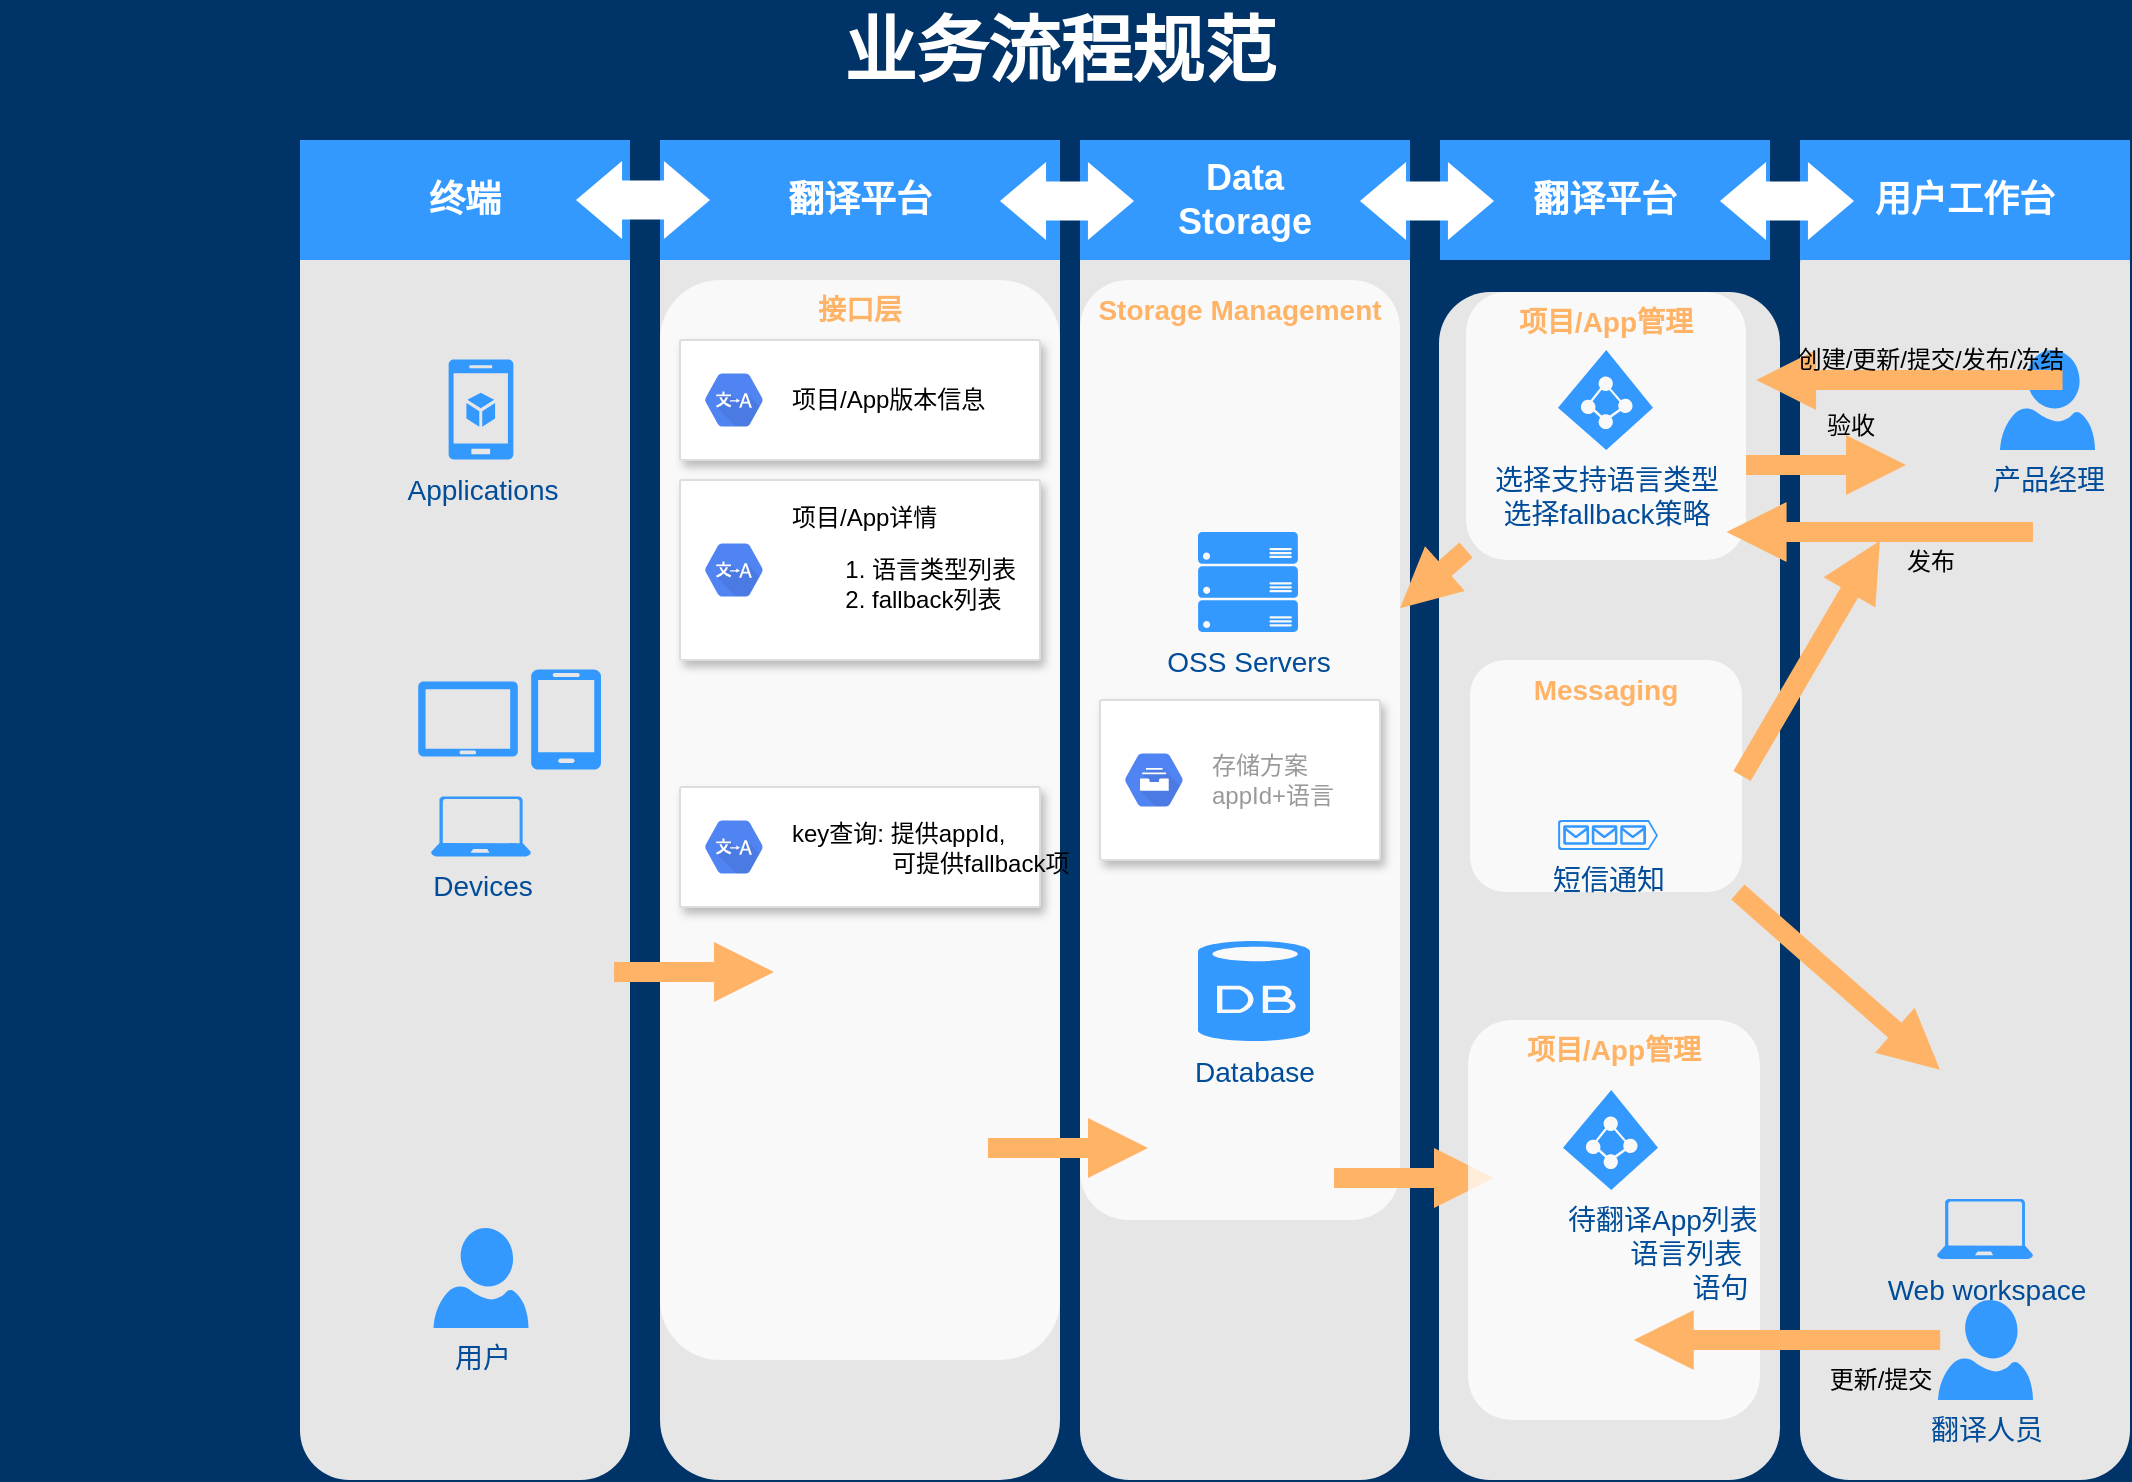 <mxfile version="15.6.8" type="github">
  <diagram id="6a731a19-8d31-9384-78a2-239565b7b9f0" name="Page-1">
    <mxGraphModel dx="1234" dy="517" grid="1" gridSize="10" guides="1" tooltips="1" connect="1" arrows="1" fold="1" page="1" pageScale="1" pageWidth="1169" pageHeight="827" background="#003469" math="0" shadow="0">
      <root>
        <mxCell id="0" />
        <mxCell id="1" parent="0" />
        <mxCell id="2019" value="" style="rounded=1;whiteSpace=wrap;html=1;dashed=1;strokeColor=none;strokeWidth=2;fillColor=#E6E6E6;fontFamily=Verdana;fontSize=12;fontColor=#00BEF2" parent="1" vertex="1">
          <mxGeometry x="190" y="120" width="165" height="670" as="geometry" />
        </mxCell>
        <mxCell id="2021" value="" style="rounded=1;whiteSpace=wrap;html=1;dashed=1;strokeColor=none;strokeWidth=2;fillColor=#E6E6E6;fontFamily=Verdana;fontSize=12;fontColor=#00BEF2" parent="1" vertex="1">
          <mxGeometry x="370" y="120" width="200" height="670" as="geometry" />
        </mxCell>
        <mxCell id="2022" value="" style="rounded=1;whiteSpace=wrap;html=1;dashed=1;strokeColor=none;strokeWidth=2;fillColor=#E6E6E6;fontFamily=Verdana;fontSize=12;fontColor=#00BEF2" parent="1" vertex="1">
          <mxGeometry x="580" y="120" width="165" height="670" as="geometry" />
        </mxCell>
        <mxCell id="2023" value="" style="rounded=1;whiteSpace=wrap;html=1;dashed=1;strokeColor=none;strokeWidth=2;fillColor=#E6E6E6;fontFamily=Verdana;fontSize=12;fontColor=#00BEF2" parent="1" vertex="1">
          <mxGeometry x="759.5" y="196" width="170.5" height="594" as="geometry" />
        </mxCell>
        <mxCell id="2024" value="" style="rounded=1;whiteSpace=wrap;html=1;dashed=1;strokeColor=none;strokeWidth=2;fillColor=#E6E6E6;fontFamily=Verdana;fontSize=12;fontColor=#00BEF2" parent="1" vertex="1">
          <mxGeometry x="940" y="157" width="165" height="633" as="geometry" />
        </mxCell>
        <mxCell id="2025" value="终端" style="whiteSpace=wrap;html=1;dashed=1;strokeColor=none;strokeWidth=2;fillColor=#3399FF;fontFamily=Helvetica;fontSize=18;fontColor=#FFFFFF;fontStyle=1" parent="1" vertex="1">
          <mxGeometry x="190" y="120" width="165" height="60" as="geometry" />
        </mxCell>
        <mxCell id="2027" value="翻译平台" style="whiteSpace=wrap;html=1;dashed=1;strokeColor=none;strokeWidth=2;fillColor=#3399FF;fontFamily=Helvetica;fontSize=18;fontColor=#FFFFFF;fontStyle=1" parent="1" vertex="1">
          <mxGeometry x="370" y="120" width="200" height="60" as="geometry" />
        </mxCell>
        <mxCell id="2028" value="Data&lt;div&gt;Storage&lt;/div&gt;" style="whiteSpace=wrap;html=1;dashed=1;strokeColor=none;strokeWidth=2;fillColor=#3399FF;fontFamily=Helvetica;fontSize=18;fontColor=#FFFFFF;fontStyle=1" parent="1" vertex="1">
          <mxGeometry x="580" y="120" width="165" height="60" as="geometry" />
        </mxCell>
        <mxCell id="2029" value="翻译平台" style="whiteSpace=wrap;html=1;dashed=1;strokeColor=none;strokeWidth=2;fillColor=#3399FF;fontFamily=Helvetica;fontSize=18;fontColor=#FFFFFF;fontStyle=1" parent="1" vertex="1">
          <mxGeometry x="760" y="120" width="165" height="60" as="geometry" />
        </mxCell>
        <mxCell id="2030" value="用户工作台" style="whiteSpace=wrap;html=1;dashed=1;strokeColor=none;strokeWidth=2;fillColor=#3399FF;fontFamily=Helvetica;fontSize=18;fontColor=#FFFFFF;fontStyle=1" parent="1" vertex="1">
          <mxGeometry x="940" y="120" width="165" height="60" as="geometry" />
        </mxCell>
        <mxCell id="2032" value="" style="shape=mxgraph.arrows.two_way_arrow_horizontal;html=1;verticalLabelPosition=bottom;verticalAlign=top;strokeWidth=2;strokeColor=none;dashed=1;fillColor=#FFFFFF;fontFamily=Verdana;fontSize=12;fontColor=#00BEF2" parent="1" vertex="1">
          <mxGeometry x="328" y="130.5" width="67" height="39" as="geometry" />
        </mxCell>
        <mxCell id="2033" value="" style="shape=mxgraph.arrows.two_way_arrow_horizontal;html=1;verticalLabelPosition=bottom;verticalAlign=top;strokeWidth=2;strokeColor=none;dashed=1;fillColor=#FFFFFF;fontFamily=Verdana;fontSize=12;fontColor=#00BEF2" parent="1" vertex="1">
          <mxGeometry x="540" y="131" width="67" height="39" as="geometry" />
        </mxCell>
        <mxCell id="2034" value="" style="shape=mxgraph.arrows.two_way_arrow_horizontal;html=1;verticalLabelPosition=bottom;verticalAlign=top;strokeWidth=2;strokeColor=none;dashed=1;fillColor=#FFFFFF;fontFamily=Verdana;fontSize=12;fontColor=#00BEF2" parent="1" vertex="1">
          <mxGeometry x="720" y="131" width="67" height="39" as="geometry" />
        </mxCell>
        <mxCell id="2035" value="" style="shape=mxgraph.arrows.two_way_arrow_horizontal;html=1;verticalLabelPosition=bottom;verticalAlign=top;strokeWidth=2;strokeColor=none;dashed=1;fillColor=#FFFFFF;fontFamily=Verdana;fontSize=12;fontColor=#00BEF2" parent="1" vertex="1">
          <mxGeometry x="900" y="131" width="67" height="39" as="geometry" />
        </mxCell>
        <mxCell id="2037" value="" style="verticalLabelPosition=bottom;html=1;verticalAlign=top;strokeColor=none;fillColor=#3399FF;shape=mxgraph.azure.tablet;dashed=1;fontFamily=Helvetica;fontSize=14;fontColor=#004C99" parent="1" vertex="1">
          <mxGeometry x="249" y="390.75" width="50" height="37.5" as="geometry" />
        </mxCell>
        <mxCell id="2038" value="" style="verticalLabelPosition=bottom;html=1;verticalAlign=top;strokeColor=none;fillColor=#3399FF;shape=mxgraph.azure.mobile;dashed=1;fontFamily=Helvetica;fontSize=14;fontColor=#004C99" parent="1" vertex="1">
          <mxGeometry x="305.5" y="384.75" width="35" height="50" as="geometry" />
        </mxCell>
        <mxCell id="2039" value="Devices" style="verticalLabelPosition=bottom;html=1;verticalAlign=top;strokeColor=none;fillColor=#3399FF;shape=mxgraph.azure.laptop;dashed=1;fontFamily=Helvetica;fontSize=14;fontColor=#004C99" parent="1" vertex="1">
          <mxGeometry x="255.5" y="448.25" width="50" height="30" as="geometry" />
        </mxCell>
        <mxCell id="2040" value="Applications" style="verticalLabelPosition=bottom;html=1;verticalAlign=top;strokeColor=none;fillColor=#3399FF;shape=mxgraph.azure.mobile_services;dashed=1;fontFamily=Helvetica;fontSize=14;fontColor=#004C99" parent="1" vertex="1">
          <mxGeometry x="264.25" y="229.75" width="32.5" height="50" as="geometry" />
        </mxCell>
        <mxCell id="2041" value="用户" style="verticalLabelPosition=bottom;html=1;verticalAlign=top;strokeColor=none;fillColor=#3399FF;shape=mxgraph.azure.user;dashed=1;fontSize=14;fontColor=#004C99" parent="1" vertex="1">
          <mxGeometry x="256.75" y="664" width="47.5" height="50" as="geometry" />
        </mxCell>
        <mxCell id="2047" value="业务流程规范" style="text;html=1;strokeColor=none;fillColor=none;align=center;verticalAlign=middle;whiteSpace=wrap;overflow=hidden;dashed=1;fontSize=36;fontColor=#FFFFFF;fontFamily=Helvetica;fontStyle=1" parent="1" vertex="1">
          <mxGeometry x="40" y="50" width="1060" height="50" as="geometry" />
        </mxCell>
        <mxCell id="2048" value="接口层" style="rounded=1;whiteSpace=wrap;html=1;dashed=1;strokeColor=none;strokeWidth=2;fillColor=#FFFFFF;fontFamily=Helvetica;fontSize=14;fontColor=#FFB366;opacity=75;verticalAlign=top;fontStyle=1" parent="1" vertex="1">
          <mxGeometry x="370" y="190" width="200" height="540" as="geometry" />
        </mxCell>
        <mxCell id="2055" value="Storage Management" style="rounded=1;whiteSpace=wrap;html=1;dashed=1;strokeColor=none;strokeWidth=2;fillColor=#FFFFFF;fontFamily=Helvetica;fontSize=14;fontColor=#FFB366;opacity=75;verticalAlign=top;fontStyle=1" parent="1" vertex="1">
          <mxGeometry x="580" y="190" width="160" height="470" as="geometry" />
        </mxCell>
        <mxCell id="2056" value="OSS Servers" style="verticalLabelPosition=bottom;html=1;verticalAlign=top;strokeColor=none;fillColor=#3399FF;shape=mxgraph.azure.server_rack;dashed=1;fontFamily=Helvetica;fontSize=14;fontColor=#004C99" parent="1" vertex="1">
          <mxGeometry x="639" y="316" width="50" height="50" as="geometry" />
        </mxCell>
        <mxCell id="2057" value="Database" style="verticalLabelPosition=bottom;html=1;verticalAlign=top;strokeColor=none;fillColor=#3399FF;shape=mxgraph.azure.database;dashed=1;fontFamily=Helvetica;fontSize=14;fontColor=#004C99" parent="1" vertex="1">
          <mxGeometry x="639" y="520.5" width="56" height="50" as="geometry" />
        </mxCell>
        <mxCell id="2059" value="项目/App管理" style="rounded=1;whiteSpace=wrap;html=1;dashed=1;strokeColor=none;strokeWidth=2;fillColor=#FFFFFF;fontFamily=Helvetica;fontSize=14;fontColor=#FFB366;opacity=75;verticalAlign=top;fontStyle=1" parent="1" vertex="1">
          <mxGeometry x="773" y="196" width="140" height="134" as="geometry" />
        </mxCell>
        <mxCell id="2060" value="选择支持语言类型&lt;br&gt;选择fallback策略" style="verticalLabelPosition=bottom;html=1;verticalAlign=top;strokeColor=none;fillColor=#3399FF;shape=mxgraph.azure.azure_active_directory;dashed=1;fontFamily=Helvetica;fontSize=14;fontColor=#004C99" parent="1" vertex="1">
          <mxGeometry x="819" y="225" width="47.5" height="50" as="geometry" />
        </mxCell>
        <mxCell id="2064" value="Messaging" style="rounded=1;whiteSpace=wrap;html=1;dashed=1;strokeColor=none;strokeWidth=2;fillColor=#FFFFFF;fontFamily=Helvetica;fontSize=14;fontColor=#FFB366;opacity=75;verticalAlign=top;fontStyle=1" parent="1" vertex="1">
          <mxGeometry x="775" y="380" width="136" height="116" as="geometry" />
        </mxCell>
        <mxCell id="2065" value="短信通知" style="verticalLabelPosition=bottom;html=1;verticalAlign=top;strokeColor=none;fillColor=#3399FF;shape=mxgraph.azure.queue_generic;dashed=1;fontFamily=Helvetica;fontSize=14;fontColor=#004C99" parent="1" vertex="1">
          <mxGeometry x="819" y="460" width="50" height="15" as="geometry" />
        </mxCell>
        <mxCell id="2071" value="Web&amp;nbsp;workspace" style="verticalLabelPosition=bottom;html=1;verticalAlign=top;strokeColor=none;fillColor=#3399FF;shape=mxgraph.azure.laptop;dashed=1;fontFamily=Helvetica;fontSize=14;fontColor=#004C99" parent="1" vertex="1">
          <mxGeometry x="1008.5" y="649.5" width="48" height="30" as="geometry" />
        </mxCell>
        <mxCell id="2074" value="产品经理" style="verticalLabelPosition=bottom;html=1;verticalAlign=top;strokeColor=none;fillColor=#3399FF;shape=mxgraph.azure.user;dashed=1;fontFamily=Helvetica;fontSize=14;fontColor=#004C99" parent="1" vertex="1">
          <mxGeometry x="1040" y="225" width="47.5" height="50" as="geometry" />
        </mxCell>
        <mxCell id="2079" value="" style="arrow;html=1;endArrow=block;endFill=1;strokeColor=none;strokeWidth=4;fontFamily=Helvetica;fontSize=36;fontColor=#FFB366;fillColor=#FFB366;" parent="1" source="2059" target="2055" edge="1">
          <mxGeometry width="100" height="100" relative="1" as="geometry">
            <mxPoint x="714" y="270" as="sourcePoint" />
            <mxPoint x="794" y="270" as="targetPoint" />
          </mxGeometry>
        </mxCell>
        <mxCell id="2080" value="" style="arrow;html=1;endArrow=block;endFill=1;strokeColor=none;strokeWidth=4;fontFamily=Helvetica;fontSize=36;fontColor=#FFB366;fillColor=#FFB366;" parent="1" edge="1">
          <mxGeometry width="100" height="100" relative="1" as="geometry">
            <mxPoint x="913" y="282.5" as="sourcePoint" />
            <mxPoint x="993" y="282.5" as="targetPoint" />
          </mxGeometry>
        </mxCell>
        <mxCell id="2082" value="" style="arrow;html=1;endArrow=block;endFill=1;strokeColor=none;strokeWidth=4;fontFamily=Helvetica;fontSize=36;fontColor=#FFB366;fillColor=#FFB366;" parent="1" edge="1">
          <mxGeometry width="100" height="100" relative="1" as="geometry">
            <mxPoint x="707" y="639" as="sourcePoint" />
            <mxPoint x="787" y="639" as="targetPoint" />
          </mxGeometry>
        </mxCell>
        <mxCell id="2083" value="" style="arrow;html=1;endArrow=block;endFill=1;strokeColor=none;strokeWidth=4;fontFamily=Helvetica;fontSize=36;fontColor=#FFB366;fillColor=#FFB366;" parent="1" edge="1">
          <mxGeometry width="100" height="100" relative="1" as="geometry">
            <mxPoint x="534" y="624" as="sourcePoint" />
            <mxPoint x="614" y="624" as="targetPoint" />
          </mxGeometry>
        </mxCell>
        <mxCell id="2084" value="" style="arrow;html=1;endArrow=block;endFill=1;strokeColor=none;strokeWidth=4;fontFamily=Helvetica;fontSize=36;fontColor=#FFB366;fillColor=#FFB366;" parent="1" edge="1">
          <mxGeometry width="100" height="100" relative="1" as="geometry">
            <mxPoint x="347" y="536" as="sourcePoint" />
            <mxPoint x="427" y="536" as="targetPoint" />
          </mxGeometry>
        </mxCell>
        <mxCell id="vR-TtAhSq4LI-2bk5BnG-2087" value="" style="arrow;html=1;endArrow=block;endFill=1;strokeColor=none;strokeWidth=4;fontFamily=Helvetica;fontSize=36;fontColor=#FFB366;fillColor=#FFB366;entryX=1.036;entryY=0.328;entryDx=0;entryDy=0;entryPerimeter=0;exitX=0.658;exitY=0.299;exitDx=0;exitDy=0;exitPerimeter=0;" parent="1" source="2074" target="2059" edge="1">
          <mxGeometry width="100" height="100" relative="1" as="geometry">
            <mxPoint x="976.25" y="240" as="sourcePoint" />
            <mxPoint x="1056.25" y="240" as="targetPoint" />
          </mxGeometry>
        </mxCell>
        <mxCell id="vR-TtAhSq4LI-2bk5BnG-2088" value="创建/更新/提交/发布/冻结" style="text;html=1;resizable=0;autosize=1;align=center;verticalAlign=middle;points=[];fillColor=none;strokeColor=none;rounded=0;" parent="1" vertex="1">
          <mxGeometry x="930" y="220" width="150" height="20" as="geometry" />
        </mxCell>
        <mxCell id="vR-TtAhSq4LI-2bk5BnG-2092" value="翻译人员" style="verticalLabelPosition=bottom;html=1;verticalAlign=top;strokeColor=none;fillColor=#3399FF;shape=mxgraph.azure.user;dashed=1;fontFamily=Helvetica;fontSize=14;fontColor=#004C99" parent="1" vertex="1">
          <mxGeometry x="1009" y="700" width="47.5" height="50" as="geometry" />
        </mxCell>
        <mxCell id="vR-TtAhSq4LI-2bk5BnG-2093" value="验收" style="text;html=1;resizable=0;autosize=1;align=center;verticalAlign=middle;points=[];fillColor=none;strokeColor=none;rounded=0;" parent="1" vertex="1">
          <mxGeometry x="945" y="253" width="40" height="20" as="geometry" />
        </mxCell>
        <mxCell id="vR-TtAhSq4LI-2bk5BnG-2094" value="" style="arrow;html=1;endArrow=block;endFill=1;strokeColor=none;strokeWidth=4;fontFamily=Helvetica;fontSize=36;fontColor=#FFB366;fillColor=#FFB366;entryX=1.036;entryY=0.328;entryDx=0;entryDy=0;entryPerimeter=0;exitX=0.658;exitY=0.299;exitDx=0;exitDy=0;exitPerimeter=0;" parent="1" edge="1">
          <mxGeometry width="100" height="100" relative="1" as="geometry">
            <mxPoint x="1056.495" y="316.0" as="sourcePoint" />
            <mxPoint x="903.28" y="316.002" as="targetPoint" />
          </mxGeometry>
        </mxCell>
        <mxCell id="vR-TtAhSq4LI-2bk5BnG-2095" value="发布" style="text;html=1;resizable=0;autosize=1;align=center;verticalAlign=middle;points=[];fillColor=none;strokeColor=none;rounded=0;" parent="1" vertex="1">
          <mxGeometry x="985" y="320.5" width="40" height="20" as="geometry" />
        </mxCell>
        <mxCell id="vR-TtAhSq4LI-2bk5BnG-2096" value="项目/App管理" style="rounded=1;whiteSpace=wrap;html=1;dashed=1;strokeColor=none;strokeWidth=2;fillColor=#FFFFFF;fontFamily=Helvetica;fontSize=14;fontColor=#FFB366;opacity=75;verticalAlign=top;fontStyle=1" parent="1" vertex="1">
          <mxGeometry x="774" y="560" width="146" height="200" as="geometry" />
        </mxCell>
        <mxCell id="vR-TtAhSq4LI-2bk5BnG-2097" value="待翻译App列表&lt;br&gt;&amp;nbsp; &amp;nbsp; &amp;nbsp; &amp;nbsp; 语言列表&lt;br&gt;&amp;nbsp; &amp;nbsp; &amp;nbsp; &amp;nbsp; &amp;nbsp; &amp;nbsp; &amp;nbsp; &amp;nbsp; 语句" style="verticalLabelPosition=bottom;html=1;verticalAlign=top;strokeColor=none;fillColor=#3399FF;shape=mxgraph.azure.azure_active_directory;dashed=1;fontFamily=Helvetica;fontSize=14;fontColor=#004C99;align=left;" parent="1" vertex="1">
          <mxGeometry x="821.5" y="595" width="47.5" height="50" as="geometry" />
        </mxCell>
        <mxCell id="8_yNw6RLm7eSlPSjOEY4-2085" value="" style="arrow;html=1;endArrow=block;endFill=1;strokeColor=none;strokeWidth=4;fontFamily=Helvetica;fontSize=36;fontColor=#FFB366;fillColor=#FFB366;entryX=0.424;entryY=0.676;entryDx=0;entryDy=0;entryPerimeter=0;" edge="1" parent="1" source="2064" target="2024">
          <mxGeometry width="100" height="100" relative="1" as="geometry">
            <mxPoint x="788.15" y="340" as="sourcePoint" />
            <mxPoint x="740" y="389.746" as="targetPoint" />
          </mxGeometry>
        </mxCell>
        <mxCell id="8_yNw6RLm7eSlPSjOEY4-2086" value="" style="arrow;html=1;endArrow=block;endFill=1;strokeColor=none;strokeWidth=4;fontFamily=Helvetica;fontSize=36;fontColor=#FFB366;fillColor=#FFB366;exitX=1;exitY=0.5;exitDx=0;exitDy=0;entryX=0.242;entryY=0.258;entryDx=0;entryDy=0;entryPerimeter=0;" edge="1" parent="1" source="2064" target="2024">
          <mxGeometry width="100" height="100" relative="1" as="geometry">
            <mxPoint x="909.327" y="506" as="sourcePoint" />
            <mxPoint x="1019.96" y="619.92" as="targetPoint" />
          </mxGeometry>
        </mxCell>
        <mxCell id="8_yNw6RLm7eSlPSjOEY4-2088" value="" style="arrow;html=1;endArrow=block;endFill=1;strokeColor=none;strokeWidth=4;fontFamily=Helvetica;fontSize=36;fontColor=#FFB366;fillColor=#FFB366;entryX=1.036;entryY=0.328;entryDx=0;entryDy=0;entryPerimeter=0;exitX=0.658;exitY=0.299;exitDx=0;exitDy=0;exitPerimeter=0;" edge="1" parent="1">
          <mxGeometry width="100" height="100" relative="1" as="geometry">
            <mxPoint x="1010.105" y="720" as="sourcePoint" />
            <mxPoint x="856.89" y="720.002" as="targetPoint" />
          </mxGeometry>
        </mxCell>
        <mxCell id="8_yNw6RLm7eSlPSjOEY4-2089" value="更新/提交" style="text;html=1;resizable=0;autosize=1;align=center;verticalAlign=middle;points=[];fillColor=none;strokeColor=none;rounded=0;" vertex="1" parent="1">
          <mxGeometry x="945" y="730" width="70" height="20" as="geometry" />
        </mxCell>
        <mxCell id="8_yNw6RLm7eSlPSjOEY4-2091" value="" style="strokeColor=#dddddd;shadow=1;strokeWidth=1;rounded=1;absoluteArcSize=1;arcSize=2;fontColor=#000000;align=left;" vertex="1" parent="1">
          <mxGeometry x="380" y="220" width="180" height="60" as="geometry" />
        </mxCell>
        <mxCell id="8_yNw6RLm7eSlPSjOEY4-2092" value="&lt;font color=&quot;#000000&quot;&gt;项目/App版本信息&lt;/font&gt;" style="sketch=0;dashed=0;connectable=0;html=1;fillColor=#5184F3;strokeColor=none;shape=mxgraph.gcp2.hexIcon;prIcon=cloud_translation_api;part=1;labelPosition=right;verticalLabelPosition=middle;align=left;verticalAlign=middle;spacingLeft=5;fontColor=#999999;fontSize=12;" vertex="1" parent="8_yNw6RLm7eSlPSjOEY4-2091">
          <mxGeometry y="0.5" width="44" height="39" relative="1" as="geometry">
            <mxPoint x="5" y="-19.5" as="offset" />
          </mxGeometry>
        </mxCell>
        <mxCell id="8_yNw6RLm7eSlPSjOEY4-2096" value="" style="strokeColor=#dddddd;shadow=1;strokeWidth=1;rounded=1;absoluteArcSize=1;arcSize=2;fontColor=#000000;align=left;" vertex="1" parent="1">
          <mxGeometry x="380" y="290" width="180" height="90" as="geometry" />
        </mxCell>
        <mxCell id="8_yNw6RLm7eSlPSjOEY4-2097" value="&lt;font color=&quot;#000000&quot;&gt;项目/App详情&lt;br&gt;&lt;ol&gt;&lt;li&gt;&lt;font color=&quot;#000000&quot;&gt;语言类型列表&lt;/font&gt;&lt;/li&gt;&lt;li&gt;&lt;font color=&quot;#000000&quot;&gt;fallback列表&lt;/font&gt;&lt;/li&gt;&lt;/ol&gt;&lt;/font&gt;" style="sketch=0;dashed=0;connectable=0;html=1;fillColor=#5184F3;strokeColor=none;shape=mxgraph.gcp2.hexIcon;prIcon=cloud_translation_api;part=1;labelPosition=right;verticalLabelPosition=middle;align=left;verticalAlign=middle;spacingLeft=5;fontColor=#999999;fontSize=12;" vertex="1" parent="8_yNw6RLm7eSlPSjOEY4-2096">
          <mxGeometry y="0.5" width="44" height="39" relative="1" as="geometry">
            <mxPoint x="5" y="-19.5" as="offset" />
          </mxGeometry>
        </mxCell>
        <mxCell id="8_yNw6RLm7eSlPSjOEY4-2098" value="" style="strokeColor=#dddddd;shadow=1;strokeWidth=1;rounded=1;absoluteArcSize=1;arcSize=2;fontColor=#000000;align=left;" vertex="1" parent="1">
          <mxGeometry x="380" y="443.5" width="180" height="60" as="geometry" />
        </mxCell>
        <mxCell id="8_yNw6RLm7eSlPSjOEY4-2099" value="&lt;font color=&quot;#000000&quot;&gt;key查询:&amp;nbsp;提供appId,&amp;nbsp;&lt;br&gt;&amp;nbsp; &amp;nbsp; &amp;nbsp; &amp;nbsp; &amp;nbsp; &amp;nbsp; &amp;nbsp; &amp;nbsp;可提供fallback项&lt;br&gt;&lt;/font&gt;" style="sketch=0;dashed=0;connectable=0;html=1;fillColor=#5184F3;strokeColor=none;shape=mxgraph.gcp2.hexIcon;prIcon=cloud_translation_api;part=1;labelPosition=right;verticalLabelPosition=middle;align=left;verticalAlign=middle;spacingLeft=5;fontColor=#999999;fontSize=12;" vertex="1" parent="8_yNw6RLm7eSlPSjOEY4-2098">
          <mxGeometry y="0.5" width="44" height="39" relative="1" as="geometry">
            <mxPoint x="5" y="-19.5" as="offset" />
          </mxGeometry>
        </mxCell>
        <mxCell id="8_yNw6RLm7eSlPSjOEY4-2100" value="" style="strokeColor=#dddddd;shadow=1;strokeWidth=1;rounded=1;absoluteArcSize=1;arcSize=2;fontColor=#000000;align=left;" vertex="1" parent="1">
          <mxGeometry x="590" y="400" width="140" height="80" as="geometry" />
        </mxCell>
        <mxCell id="8_yNw6RLm7eSlPSjOEY4-2101" value="存储方案&lt;br&gt;appId+语言" style="sketch=0;dashed=0;connectable=0;html=1;fillColor=#5184F3;strokeColor=none;shape=mxgraph.gcp2.hexIcon;prIcon=cloud_filestore;part=1;labelPosition=right;verticalLabelPosition=middle;align=left;verticalAlign=middle;spacingLeft=5;fontColor=#999999;fontSize=12;" vertex="1" parent="8_yNw6RLm7eSlPSjOEY4-2100">
          <mxGeometry y="0.5" width="44" height="39" relative="1" as="geometry">
            <mxPoint x="5" y="-19.5" as="offset" />
          </mxGeometry>
        </mxCell>
      </root>
    </mxGraphModel>
  </diagram>
</mxfile>

